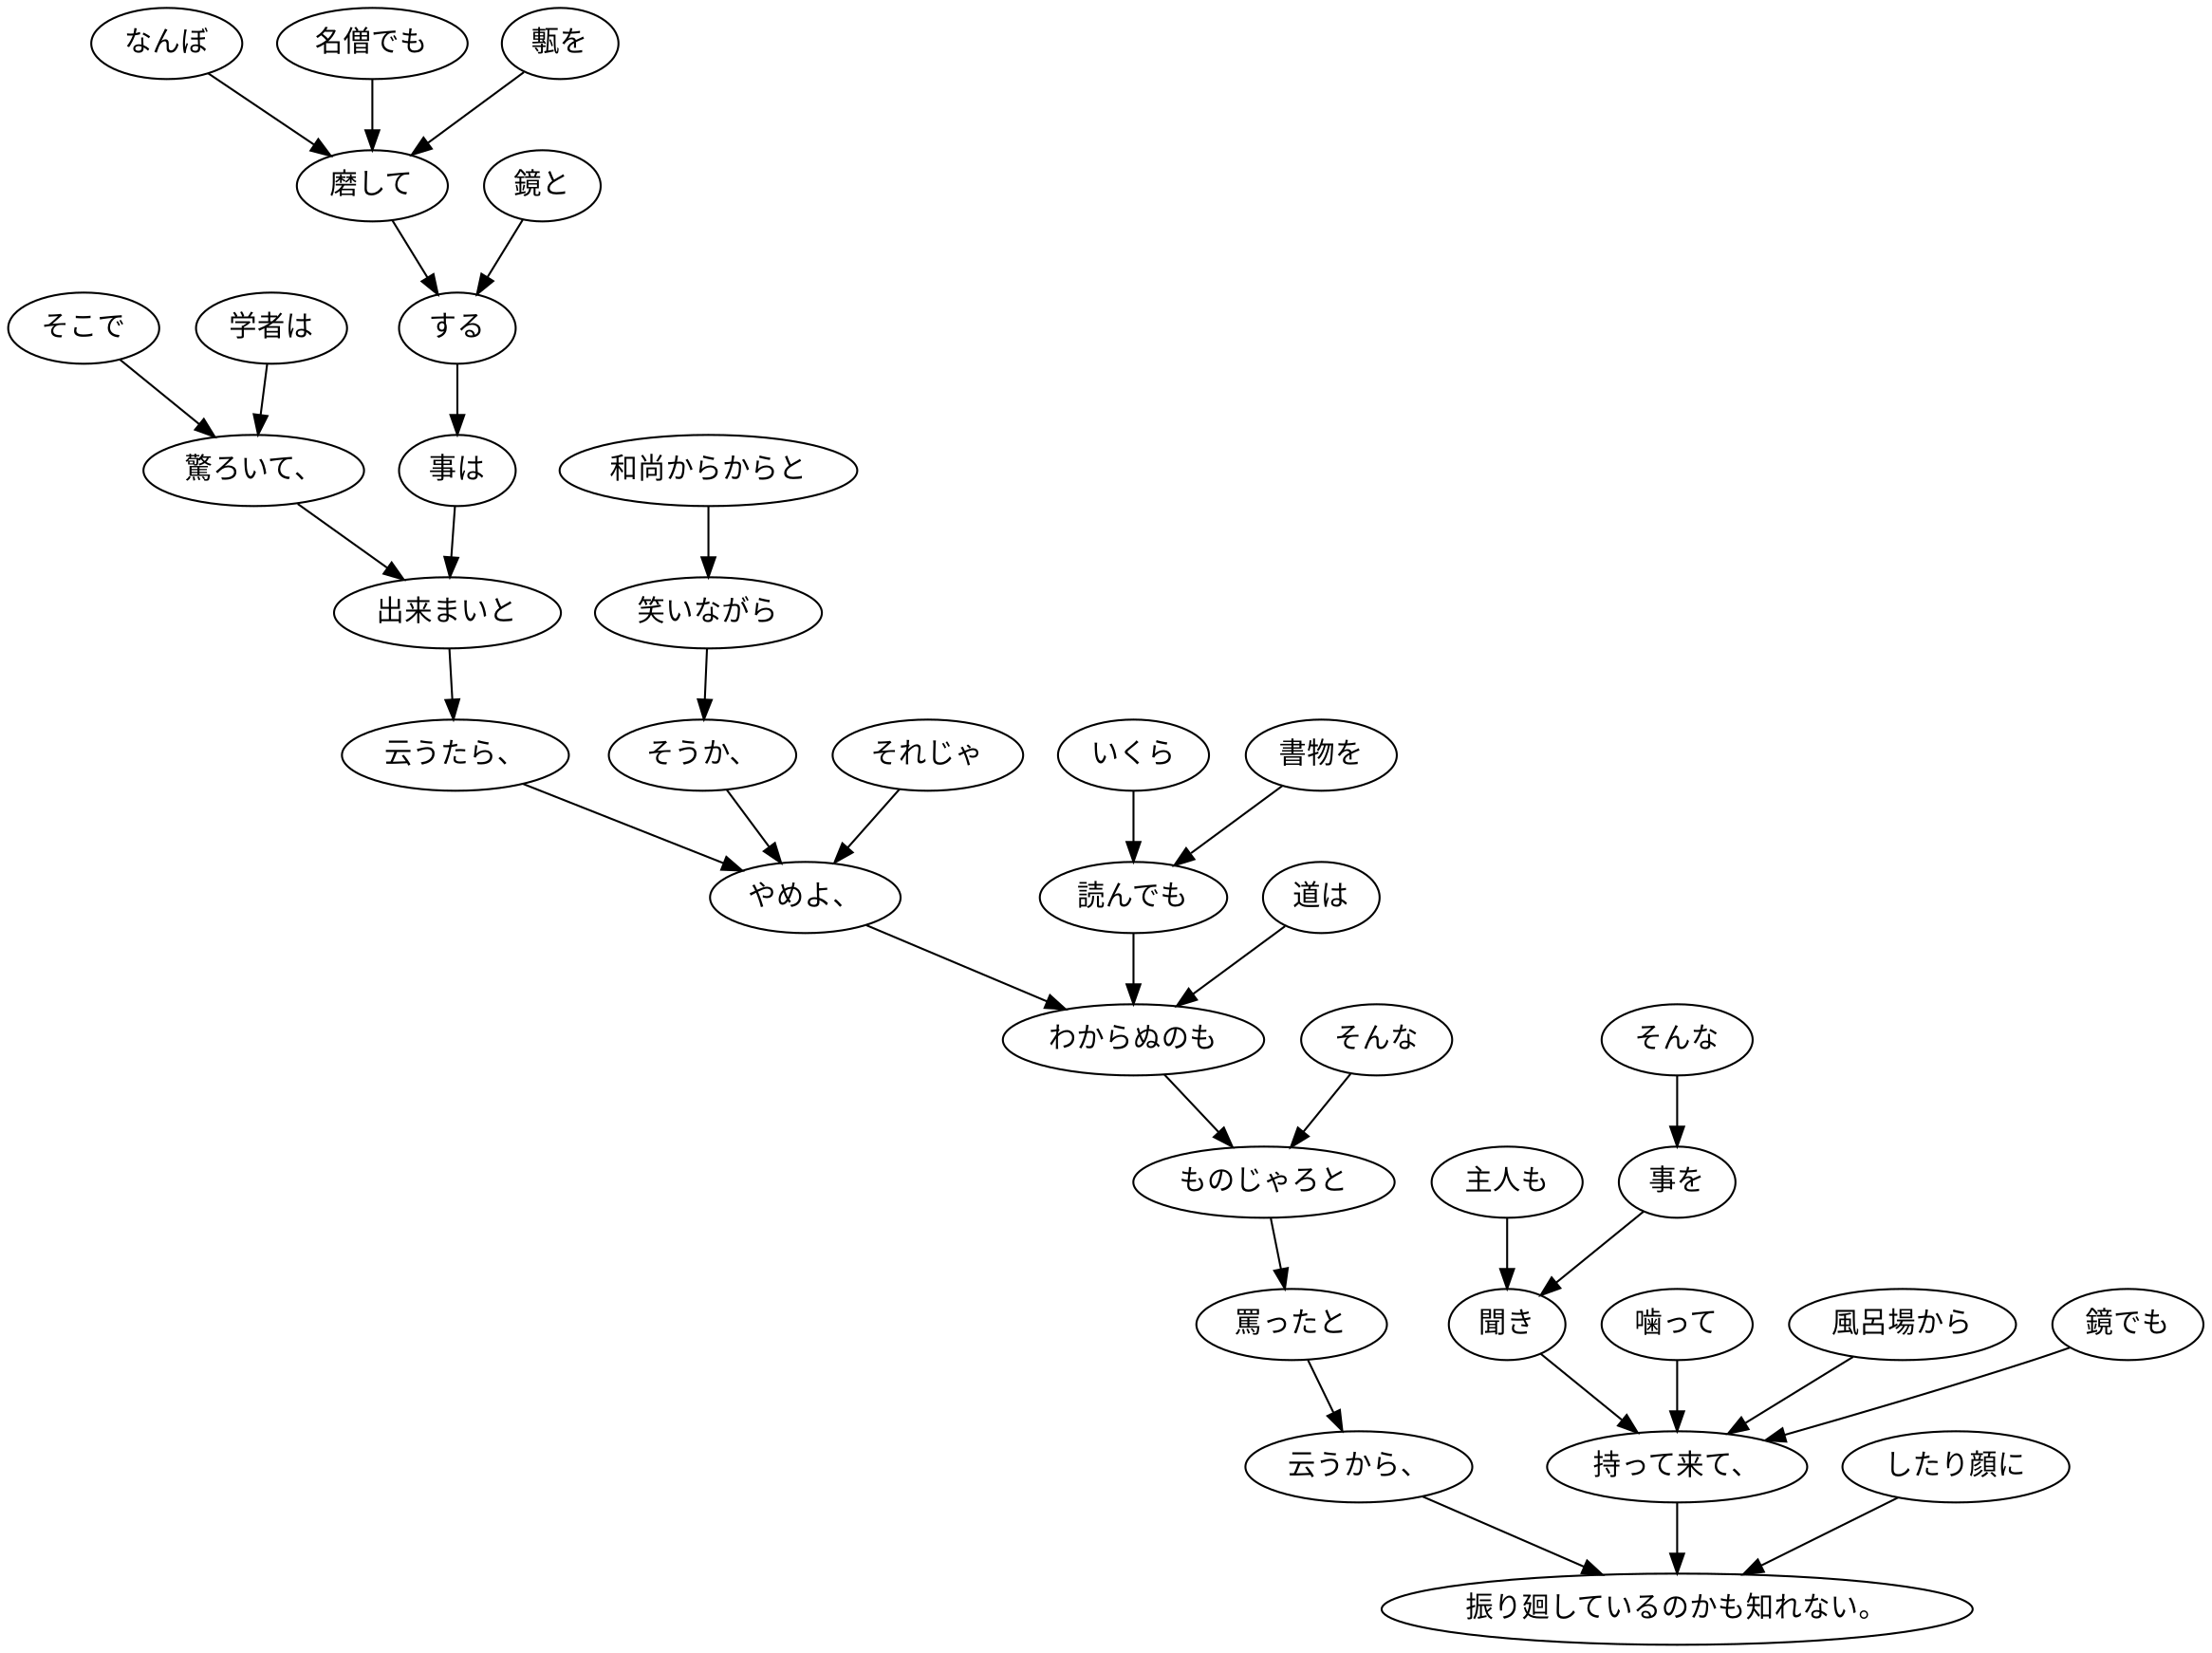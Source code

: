 digraph graph5649 {
	node0 [label="そこで"];
	node1 [label="学者は"];
	node2 [label="驚ろいて、"];
	node3 [label="なんぼ"];
	node4 [label="名僧でも"];
	node5 [label="甎を"];
	node6 [label="磨して"];
	node7 [label="鏡と"];
	node8 [label="する"];
	node9 [label="事は"];
	node10 [label="出来まいと"];
	node11 [label="云うたら、"];
	node12 [label="和尚からからと"];
	node13 [label="笑いながら"];
	node14 [label="そうか、"];
	node15 [label="それじゃ"];
	node16 [label="やめよ、"];
	node17 [label="いくら"];
	node18 [label="書物を"];
	node19 [label="読んでも"];
	node20 [label="道は"];
	node21 [label="わからぬのも"];
	node22 [label="そんな"];
	node23 [label="ものじゃろと"];
	node24 [label="罵ったと"];
	node25 [label="云うから、"];
	node26 [label="主人も"];
	node27 [label="そんな"];
	node28 [label="事を"];
	node29 [label="聞き"];
	node30 [label="噛って"];
	node31 [label="風呂場から"];
	node32 [label="鏡でも"];
	node33 [label="持って来て、"];
	node34 [label="したり顔に"];
	node35 [label="振り廻しているのかも知れない。"];
	node0 -> node2;
	node1 -> node2;
	node2 -> node10;
	node3 -> node6;
	node4 -> node6;
	node5 -> node6;
	node6 -> node8;
	node7 -> node8;
	node8 -> node9;
	node9 -> node10;
	node10 -> node11;
	node11 -> node16;
	node12 -> node13;
	node13 -> node14;
	node14 -> node16;
	node15 -> node16;
	node16 -> node21;
	node17 -> node19;
	node18 -> node19;
	node19 -> node21;
	node20 -> node21;
	node21 -> node23;
	node22 -> node23;
	node23 -> node24;
	node24 -> node25;
	node25 -> node35;
	node26 -> node29;
	node27 -> node28;
	node28 -> node29;
	node29 -> node33;
	node30 -> node33;
	node31 -> node33;
	node32 -> node33;
	node33 -> node35;
	node34 -> node35;
}
